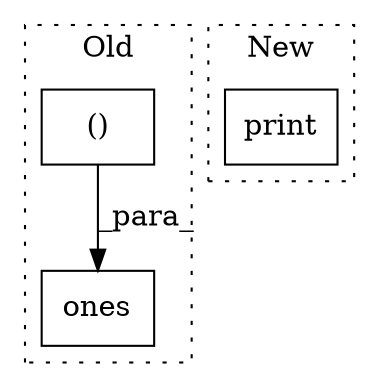 digraph G {
subgraph cluster0 {
1 [label="ones" a="32" s="5717,5756" l="14,2" shape="box"];
3 [label="()" a="106" s="5731" l="25" shape="box"];
label = "Old";
style="dotted";
}
subgraph cluster1 {
2 [label="print" a="32" s="7573,7601" l="6,1" shape="box"];
label = "New";
style="dotted";
}
3 -> 1 [label="_para_"];
}